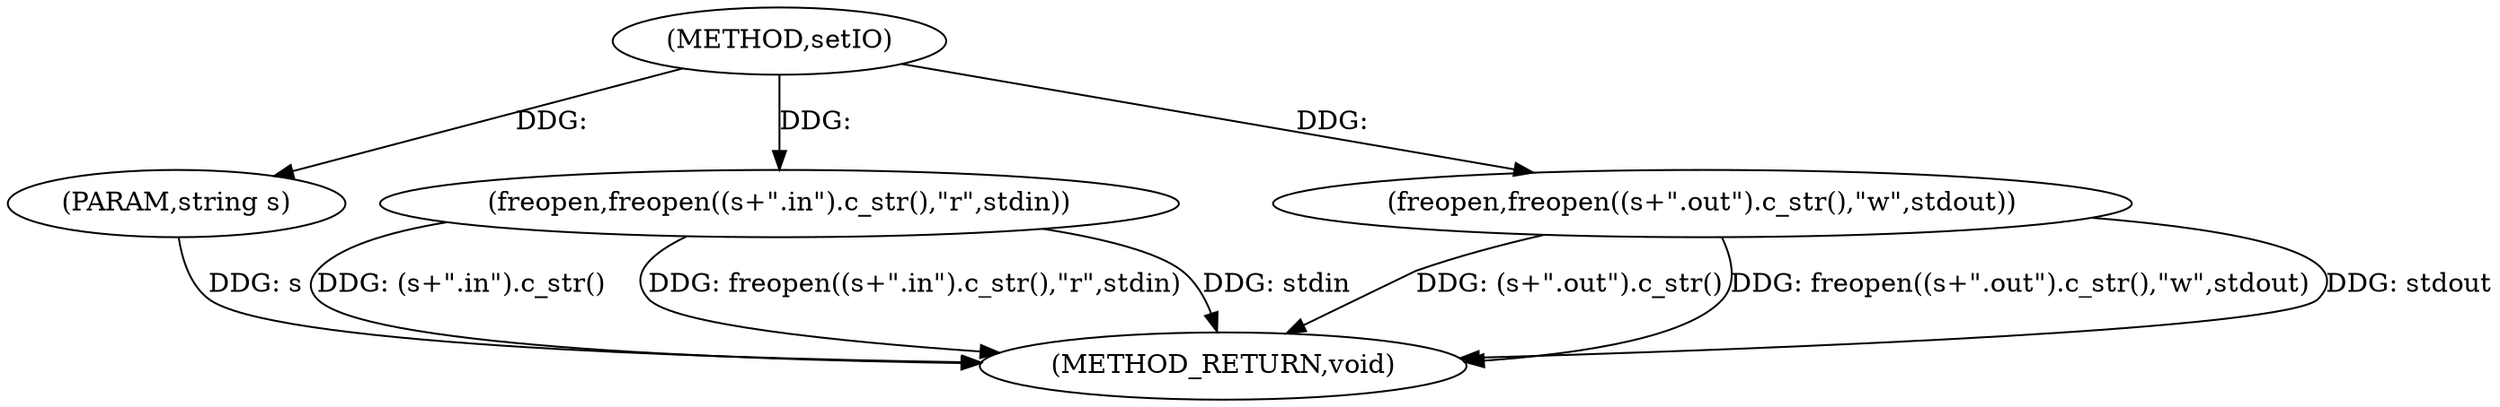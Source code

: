 digraph "setIO" {  
"1000109" [label = "(METHOD,setIO)" ]
"1000120" [label = "(METHOD_RETURN,void)" ]
"1000110" [label = "(PARAM,string s)" ]
"1000112" [label = "(freopen,freopen((s+\".in\").c_str(),\"r\",stdin))" ]
"1000116" [label = "(freopen,freopen((s+\".out\").c_str(),\"w\",stdout))" ]
  "1000110" -> "1000120"  [ label = "DDG: s"] 
  "1000112" -> "1000120"  [ label = "DDG: (s+\".in\").c_str()"] 
  "1000112" -> "1000120"  [ label = "DDG: freopen((s+\".in\").c_str(),\"r\",stdin)"] 
  "1000116" -> "1000120"  [ label = "DDG: (s+\".out\").c_str()"] 
  "1000116" -> "1000120"  [ label = "DDG: freopen((s+\".out\").c_str(),\"w\",stdout)"] 
  "1000116" -> "1000120"  [ label = "DDG: stdout"] 
  "1000112" -> "1000120"  [ label = "DDG: stdin"] 
  "1000109" -> "1000110"  [ label = "DDG: "] 
  "1000109" -> "1000112"  [ label = "DDG: "] 
  "1000109" -> "1000116"  [ label = "DDG: "] 
}
